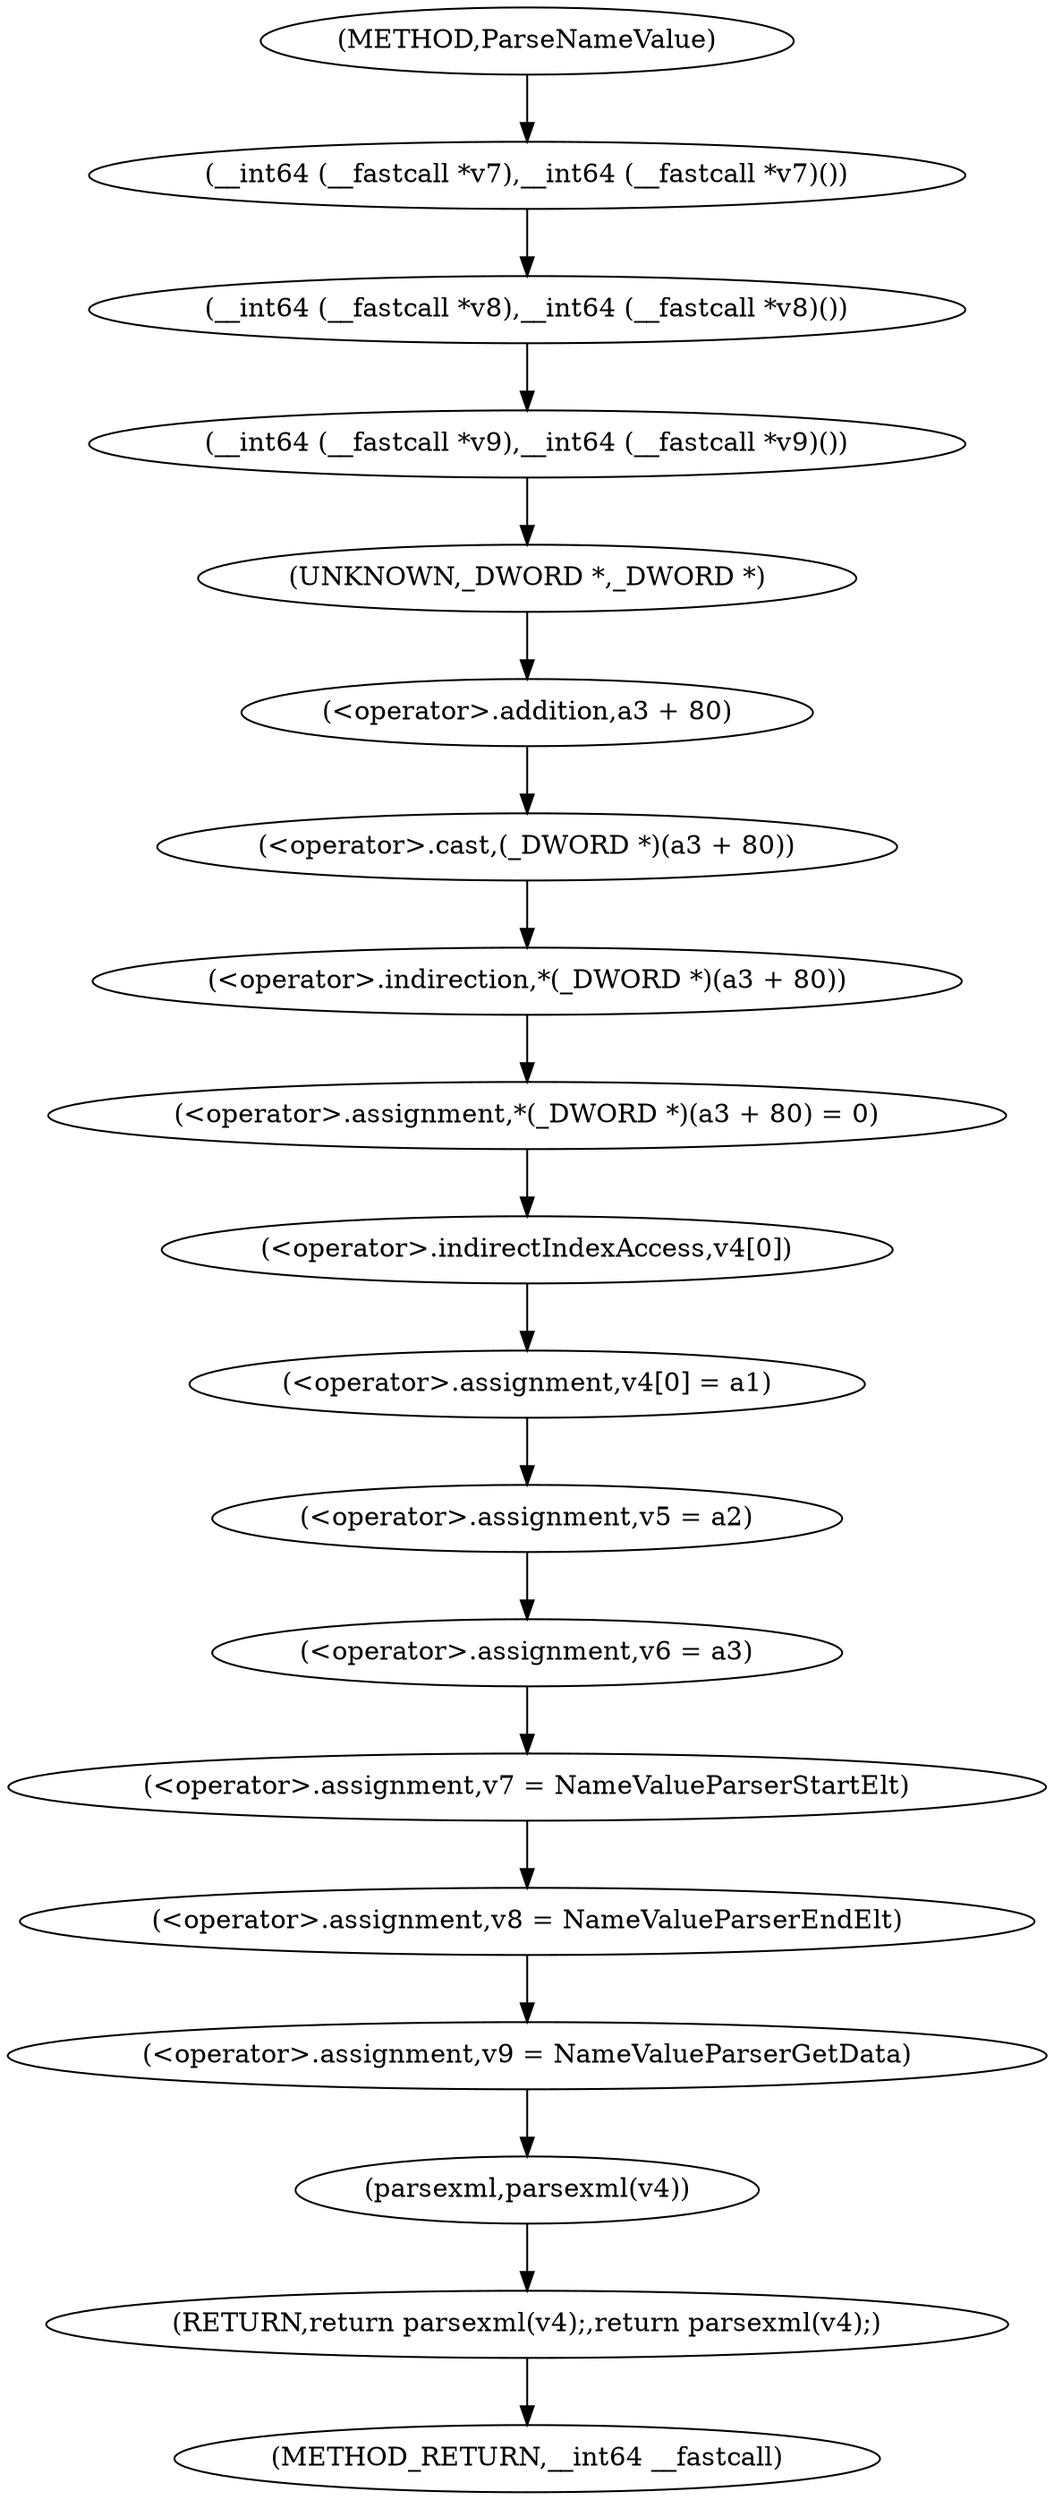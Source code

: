 digraph ParseNameValue {  
"1000116" [label = "(__int64 (__fastcall *v7),__int64 (__fastcall *v7)())" ]
"1000117" [label = "(__int64 (__fastcall *v8),__int64 (__fastcall *v8)())" ]
"1000118" [label = "(__int64 (__fastcall *v9),__int64 (__fastcall *v9)())" ]
"1000122" [label = "(<operator>.assignment,*(_DWORD *)(a3 + 80) = 0)" ]
"1000123" [label = "(<operator>.indirection,*(_DWORD *)(a3 + 80))" ]
"1000124" [label = "(<operator>.cast,(_DWORD *)(a3 + 80))" ]
"1000125" [label = "(UNKNOWN,_DWORD *,_DWORD *)" ]
"1000126" [label = "(<operator>.addition,a3 + 80)" ]
"1000130" [label = "(<operator>.assignment,v4[0] = a1)" ]
"1000131" [label = "(<operator>.indirectIndexAccess,v4[0])" ]
"1000135" [label = "(<operator>.assignment,v5 = a2)" ]
"1000138" [label = "(<operator>.assignment,v6 = a3)" ]
"1000141" [label = "(<operator>.assignment,v7 = NameValueParserStartElt)" ]
"1000144" [label = "(<operator>.assignment,v8 = NameValueParserEndElt)" ]
"1000147" [label = "(<operator>.assignment,v9 = NameValueParserGetData)" ]
"1000151" [label = "(RETURN,return parsexml(v4);,return parsexml(v4);)" ]
"1000152" [label = "(parsexml,parsexml(v4))" ]
"1000108" [label = "(METHOD,ParseNameValue)" ]
"1000154" [label = "(METHOD_RETURN,__int64 __fastcall)" ]
  "1000116" -> "1000117" 
  "1000117" -> "1000118" 
  "1000118" -> "1000125" 
  "1000122" -> "1000131" 
  "1000123" -> "1000122" 
  "1000124" -> "1000123" 
  "1000125" -> "1000126" 
  "1000126" -> "1000124" 
  "1000130" -> "1000135" 
  "1000131" -> "1000130" 
  "1000135" -> "1000138" 
  "1000138" -> "1000141" 
  "1000141" -> "1000144" 
  "1000144" -> "1000147" 
  "1000147" -> "1000152" 
  "1000151" -> "1000154" 
  "1000152" -> "1000151" 
  "1000108" -> "1000116" 
}
